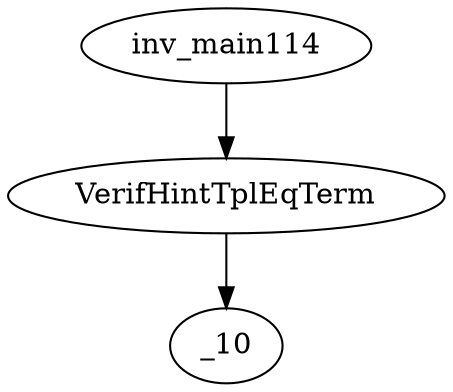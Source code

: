 digraph dag {
0 [label="inv_main114"];
1 [label="VerifHintTplEqTerm"];
2 [label="_10"];
0->1
1 -> 2
}
